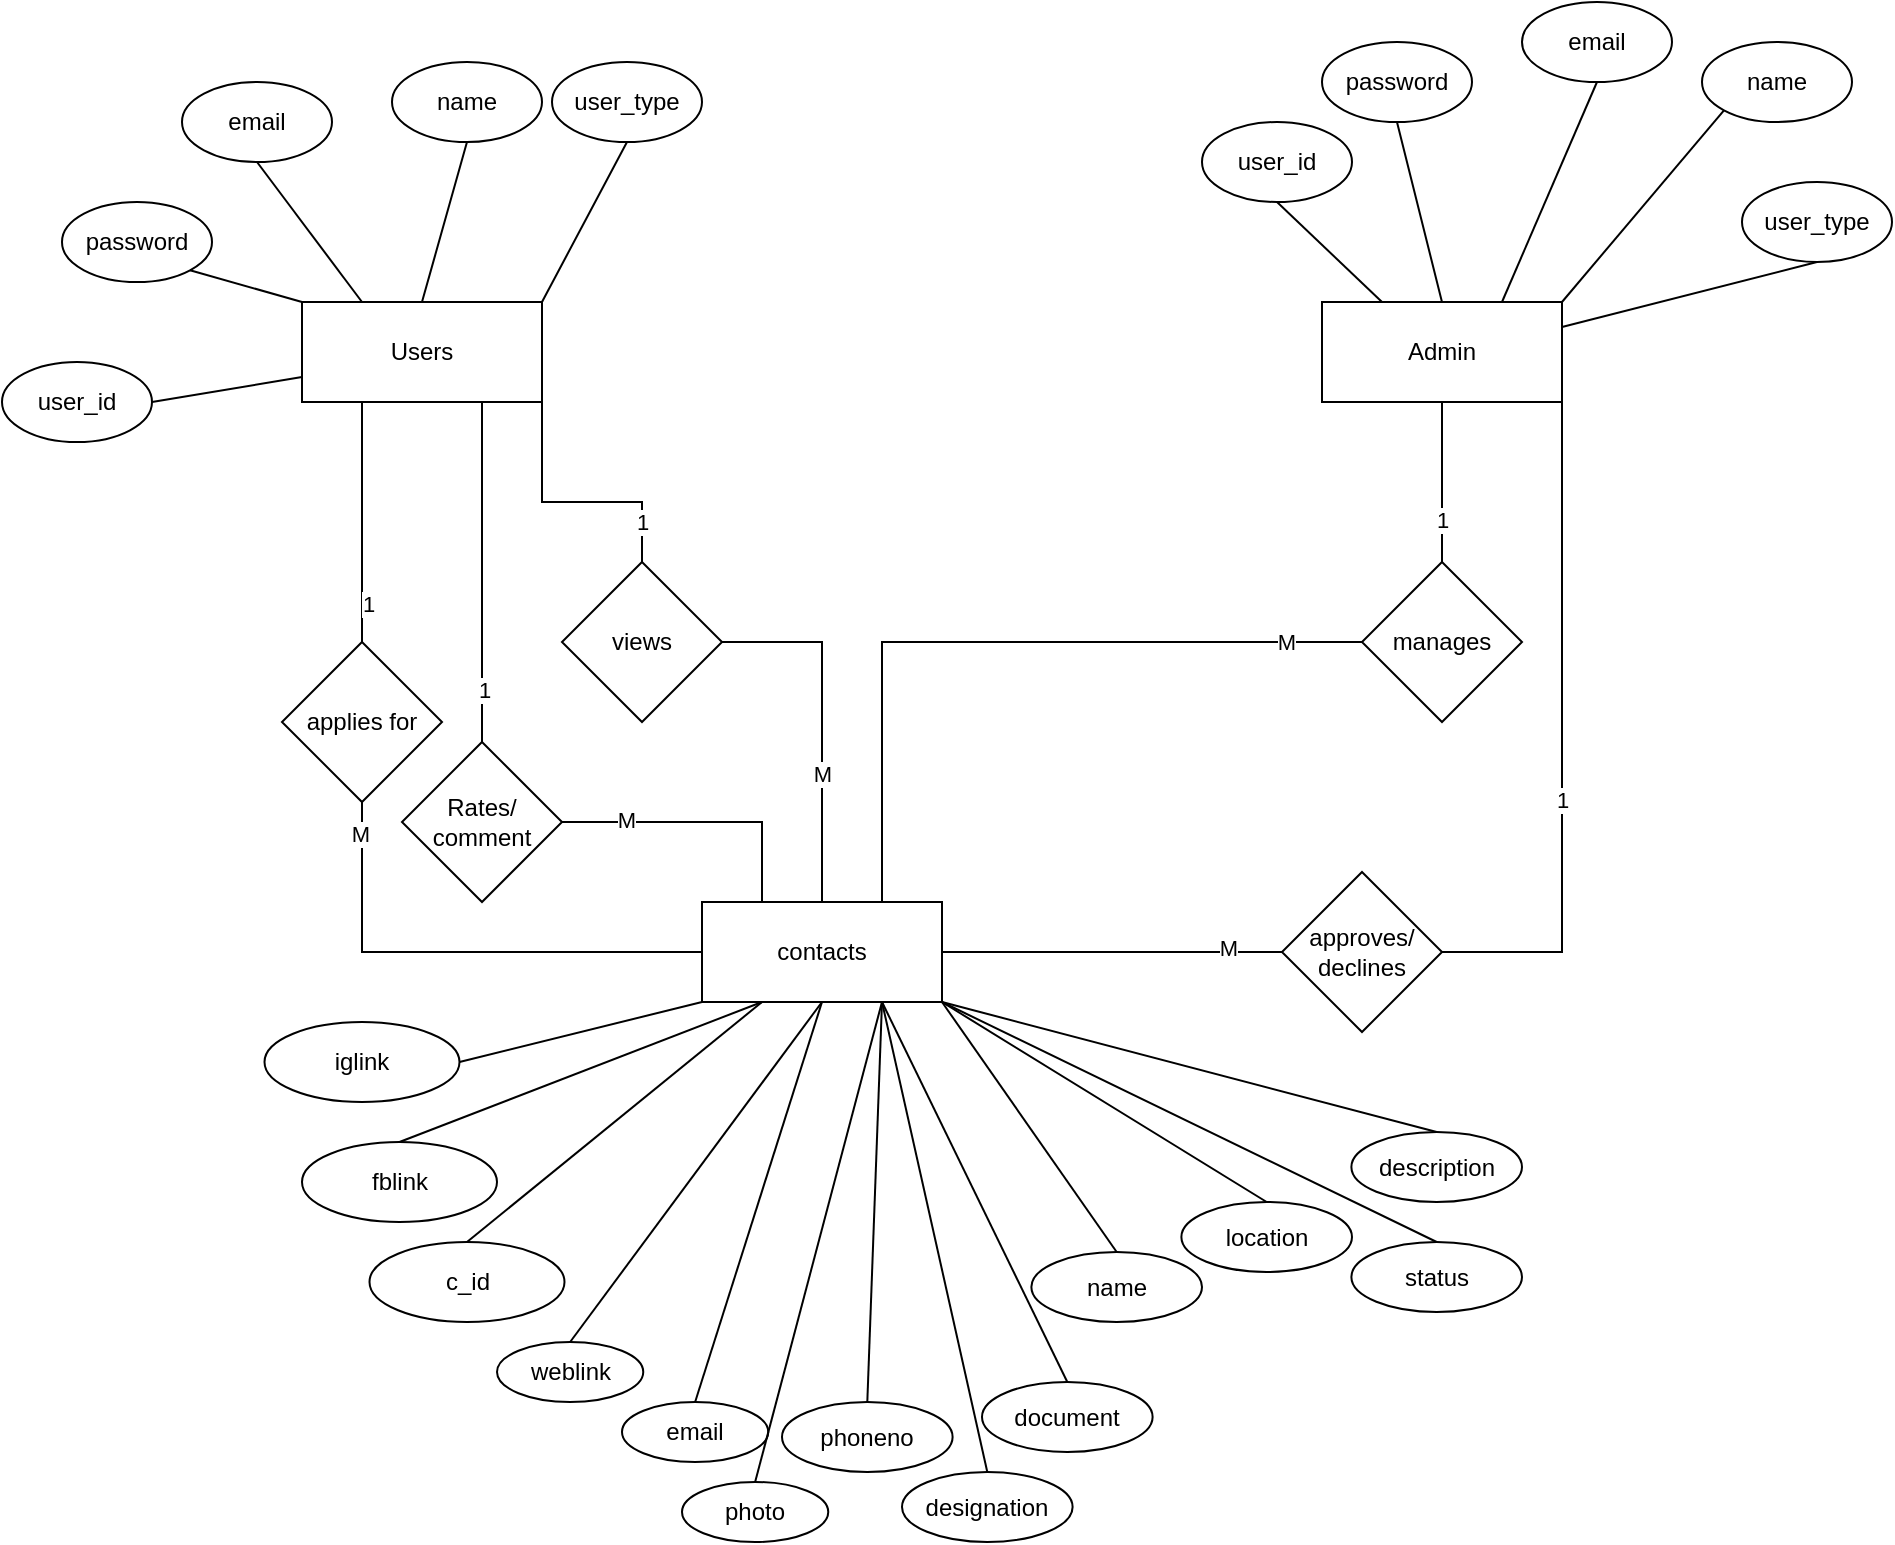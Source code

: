 <mxfile version="23.0.1" type="device">
  <diagram name="Page-1" id="yNyLFKjUvOLV2bvvHchC">
    <mxGraphModel dx="1870" dy="1074" grid="1" gridSize="10" guides="1" tooltips="1" connect="1" arrows="1" fold="1" page="1" pageScale="1" pageWidth="850" pageHeight="1100" math="0" shadow="0">
      <root>
        <mxCell id="0" />
        <mxCell id="1" parent="0" />
        <mxCell id="tA5Uz_ItL0AC_Jkjv0OO-1" value="Users" style="rounded=0;whiteSpace=wrap;html=1;" parent="1" vertex="1">
          <mxGeometry x="-260" y="240" width="120" height="50" as="geometry" />
        </mxCell>
        <mxCell id="tA5Uz_ItL0AC_Jkjv0OO-3" value="email" style="ellipse;whiteSpace=wrap;html=1;" parent="1" vertex="1">
          <mxGeometry x="-320" y="130" width="75" height="40" as="geometry" />
        </mxCell>
        <mxCell id="tA5Uz_ItL0AC_Jkjv0OO-4" value="password" style="ellipse;whiteSpace=wrap;html=1;" parent="1" vertex="1">
          <mxGeometry x="-380" y="190" width="75" height="40" as="geometry" />
        </mxCell>
        <mxCell id="tA5Uz_ItL0AC_Jkjv0OO-5" value="user_id" style="ellipse;whiteSpace=wrap;html=1;" parent="1" vertex="1">
          <mxGeometry x="-410" y="270" width="75" height="40" as="geometry" />
        </mxCell>
        <mxCell id="tA5Uz_ItL0AC_Jkjv0OO-6" value="name" style="ellipse;whiteSpace=wrap;html=1;" parent="1" vertex="1">
          <mxGeometry x="-215" y="120" width="75" height="40" as="geometry" />
        </mxCell>
        <mxCell id="tA5Uz_ItL0AC_Jkjv0OO-14" value="" style="endArrow=none;html=1;rounded=0;entryX=0.5;entryY=1;entryDx=0;entryDy=0;exitX=0.25;exitY=0;exitDx=0;exitDy=0;" parent="1" source="tA5Uz_ItL0AC_Jkjv0OO-1" target="tA5Uz_ItL0AC_Jkjv0OO-3" edge="1">
          <mxGeometry width="50" height="50" relative="1" as="geometry">
            <mxPoint x="-174" y="156" as="sourcePoint" />
            <mxPoint x="-212" y="110" as="targetPoint" />
          </mxGeometry>
        </mxCell>
        <mxCell id="tA5Uz_ItL0AC_Jkjv0OO-15" value="" style="endArrow=none;html=1;rounded=0;entryX=1;entryY=1;entryDx=0;entryDy=0;exitX=0;exitY=0;exitDx=0;exitDy=0;" parent="1" source="tA5Uz_ItL0AC_Jkjv0OO-1" target="tA5Uz_ItL0AC_Jkjv0OO-4" edge="1">
          <mxGeometry width="50" height="50" relative="1" as="geometry">
            <mxPoint x="-164" y="166" as="sourcePoint" />
            <mxPoint x="-202" y="120" as="targetPoint" />
          </mxGeometry>
        </mxCell>
        <mxCell id="tA5Uz_ItL0AC_Jkjv0OO-16" value="" style="endArrow=none;html=1;rounded=0;entryX=1;entryY=0.5;entryDx=0;entryDy=0;exitX=0;exitY=0.75;exitDx=0;exitDy=0;" parent="1" source="tA5Uz_ItL0AC_Jkjv0OO-1" target="tA5Uz_ItL0AC_Jkjv0OO-5" edge="1">
          <mxGeometry width="50" height="50" relative="1" as="geometry">
            <mxPoint x="-154" y="176" as="sourcePoint" />
            <mxPoint x="-192" y="130" as="targetPoint" />
          </mxGeometry>
        </mxCell>
        <mxCell id="tA5Uz_ItL0AC_Jkjv0OO-18" value="" style="endArrow=none;html=1;rounded=0;entryX=0.5;entryY=1;entryDx=0;entryDy=0;exitX=0.5;exitY=0;exitDx=0;exitDy=0;" parent="1" source="tA5Uz_ItL0AC_Jkjv0OO-1" target="tA5Uz_ItL0AC_Jkjv0OO-6" edge="1">
          <mxGeometry width="50" height="50" relative="1" as="geometry">
            <mxPoint x="-144" y="186" as="sourcePoint" />
            <mxPoint x="-182" y="140" as="targetPoint" />
          </mxGeometry>
        </mxCell>
        <mxCell id="tA5Uz_ItL0AC_Jkjv0OO-20" value="Admin" style="rounded=0;whiteSpace=wrap;html=1;" parent="1" vertex="1">
          <mxGeometry x="250" y="240" width="120" height="50" as="geometry" />
        </mxCell>
        <mxCell id="tA5Uz_ItL0AC_Jkjv0OO-21" value="email" style="ellipse;whiteSpace=wrap;html=1;" parent="1" vertex="1">
          <mxGeometry x="350" y="90" width="75" height="40" as="geometry" />
        </mxCell>
        <mxCell id="tA5Uz_ItL0AC_Jkjv0OO-22" value="password" style="ellipse;whiteSpace=wrap;html=1;" parent="1" vertex="1">
          <mxGeometry x="250" y="110" width="75" height="40" as="geometry" />
        </mxCell>
        <mxCell id="tA5Uz_ItL0AC_Jkjv0OO-23" value="user_id" style="ellipse;whiteSpace=wrap;html=1;" parent="1" vertex="1">
          <mxGeometry x="190" y="150" width="75" height="40" as="geometry" />
        </mxCell>
        <mxCell id="tA5Uz_ItL0AC_Jkjv0OO-24" value="name" style="ellipse;whiteSpace=wrap;html=1;" parent="1" vertex="1">
          <mxGeometry x="440" y="110" width="75" height="40" as="geometry" />
        </mxCell>
        <mxCell id="tA5Uz_ItL0AC_Jkjv0OO-25" value="" style="endArrow=none;html=1;rounded=0;entryX=0.5;entryY=1;entryDx=0;entryDy=0;exitX=0.75;exitY=0;exitDx=0;exitDy=0;" parent="1" source="tA5Uz_ItL0AC_Jkjv0OO-20" target="tA5Uz_ItL0AC_Jkjv0OO-21" edge="1">
          <mxGeometry width="50" height="50" relative="1" as="geometry">
            <mxPoint x="336" y="136" as="sourcePoint" />
            <mxPoint x="298" y="90" as="targetPoint" />
          </mxGeometry>
        </mxCell>
        <mxCell id="tA5Uz_ItL0AC_Jkjv0OO-26" value="" style="endArrow=none;html=1;rounded=0;entryX=0.5;entryY=1;entryDx=0;entryDy=0;exitX=0.5;exitY=0;exitDx=0;exitDy=0;" parent="1" source="tA5Uz_ItL0AC_Jkjv0OO-20" target="tA5Uz_ItL0AC_Jkjv0OO-22" edge="1">
          <mxGeometry width="50" height="50" relative="1" as="geometry">
            <mxPoint x="346" y="146" as="sourcePoint" />
            <mxPoint x="308" y="100" as="targetPoint" />
          </mxGeometry>
        </mxCell>
        <mxCell id="tA5Uz_ItL0AC_Jkjv0OO-27" value="" style="endArrow=none;html=1;rounded=0;exitX=0.25;exitY=0;exitDx=0;exitDy=0;entryX=0.5;entryY=1;entryDx=0;entryDy=0;" parent="1" source="tA5Uz_ItL0AC_Jkjv0OO-20" target="tA5Uz_ItL0AC_Jkjv0OO-23" edge="1">
          <mxGeometry width="50" height="50" relative="1" as="geometry">
            <mxPoint x="250" y="257" as="sourcePoint" />
            <mxPoint x="270" y="180" as="targetPoint" />
          </mxGeometry>
        </mxCell>
        <mxCell id="tA5Uz_ItL0AC_Jkjv0OO-28" value="" style="endArrow=none;html=1;rounded=0;entryX=0;entryY=1;entryDx=0;entryDy=0;exitX=1;exitY=0;exitDx=0;exitDy=0;" parent="1" source="tA5Uz_ItL0AC_Jkjv0OO-20" target="tA5Uz_ItL0AC_Jkjv0OO-24" edge="1">
          <mxGeometry width="50" height="50" relative="1" as="geometry">
            <mxPoint x="366" y="166" as="sourcePoint" />
            <mxPoint x="328" y="120" as="targetPoint" />
          </mxGeometry>
        </mxCell>
        <mxCell id="tA5Uz_ItL0AC_Jkjv0OO-46" value="manages" style="rhombus;whiteSpace=wrap;html=1;" parent="1" vertex="1">
          <mxGeometry x="270" y="370" width="80" height="80" as="geometry" />
        </mxCell>
        <mxCell id="tA5Uz_ItL0AC_Jkjv0OO-47" value="" style="endArrow=none;html=1;rounded=0;entryX=0.5;entryY=0;entryDx=0;entryDy=0;exitX=0.5;exitY=1;exitDx=0;exitDy=0;" parent="1" source="tA5Uz_ItL0AC_Jkjv0OO-20" target="tA5Uz_ItL0AC_Jkjv0OO-46" edge="1">
          <mxGeometry width="50" height="50" relative="1" as="geometry">
            <mxPoint x="260" y="275" as="sourcePoint" />
            <mxPoint x="70" y="275" as="targetPoint" />
          </mxGeometry>
        </mxCell>
        <mxCell id="_jzDKBRbg1718fUS8csa-8" value="1" style="edgeLabel;html=1;align=center;verticalAlign=middle;resizable=0;points=[];" vertex="1" connectable="0" parent="tA5Uz_ItL0AC_Jkjv0OO-47">
          <mxGeometry x="0.461" relative="1" as="geometry">
            <mxPoint as="offset" />
          </mxGeometry>
        </mxCell>
        <mxCell id="tA5Uz_ItL0AC_Jkjv0OO-48" value="views" style="rhombus;whiteSpace=wrap;html=1;" parent="1" vertex="1">
          <mxGeometry x="-130" y="370" width="80" height="80" as="geometry" />
        </mxCell>
        <mxCell id="tA5Uz_ItL0AC_Jkjv0OO-50" value="" style="endArrow=none;html=1;rounded=0;entryX=1;entryY=1;entryDx=0;entryDy=0;exitX=0.5;exitY=0;exitDx=0;exitDy=0;" parent="1" source="tA5Uz_ItL0AC_Jkjv0OO-48" target="tA5Uz_ItL0AC_Jkjv0OO-1" edge="1">
          <mxGeometry width="50" height="50" relative="1" as="geometry">
            <mxPoint x="-90" y="340" as="sourcePoint" />
            <mxPoint x="-130" y="290" as="targetPoint" />
            <Array as="points">
              <mxPoint x="-90" y="340" />
              <mxPoint x="-140" y="340" />
            </Array>
          </mxGeometry>
        </mxCell>
        <mxCell id="_jzDKBRbg1718fUS8csa-32" value="1" style="edgeLabel;html=1;align=center;verticalAlign=middle;resizable=0;points=[];" vertex="1" connectable="0" parent="tA5Uz_ItL0AC_Jkjv0OO-50">
          <mxGeometry x="-0.692" relative="1" as="geometry">
            <mxPoint as="offset" />
          </mxGeometry>
        </mxCell>
        <mxCell id="tA5Uz_ItL0AC_Jkjv0OO-51" value="contacts" style="rounded=0;whiteSpace=wrap;html=1;" parent="1" vertex="1">
          <mxGeometry x="-60" y="540" width="120" height="50" as="geometry" />
        </mxCell>
        <mxCell id="tA5Uz_ItL0AC_Jkjv0OO-53" value="" style="endArrow=none;html=1;rounded=0;exitX=0.5;exitY=0;exitDx=0;exitDy=0;entryX=1;entryY=0.5;entryDx=0;entryDy=0;" parent="1" source="tA5Uz_ItL0AC_Jkjv0OO-51" target="tA5Uz_ItL0AC_Jkjv0OO-48" edge="1">
          <mxGeometry width="50" height="50" relative="1" as="geometry">
            <mxPoint x="70" y="409.63" as="sourcePoint" />
            <mxPoint x="-30" y="420" as="targetPoint" />
            <Array as="points">
              <mxPoint y="410" />
            </Array>
          </mxGeometry>
        </mxCell>
        <mxCell id="_jzDKBRbg1718fUS8csa-33" value="M" style="edgeLabel;html=1;align=center;verticalAlign=middle;resizable=0;points=[];" vertex="1" connectable="0" parent="tA5Uz_ItL0AC_Jkjv0OO-53">
          <mxGeometry x="-0.283" relative="1" as="geometry">
            <mxPoint as="offset" />
          </mxGeometry>
        </mxCell>
        <mxCell id="tA5Uz_ItL0AC_Jkjv0OO-54" value="" style="endArrow=none;html=1;rounded=0;exitX=0;exitY=0.5;exitDx=0;exitDy=0;entryX=0.75;entryY=0;entryDx=0;entryDy=0;" parent="1" source="tA5Uz_ItL0AC_Jkjv0OO-46" target="tA5Uz_ItL0AC_Jkjv0OO-51" edge="1">
          <mxGeometry width="50" height="50" relative="1" as="geometry">
            <mxPoint x="240" y="409.38" as="sourcePoint" />
            <mxPoint x="40" y="410" as="targetPoint" />
            <Array as="points">
              <mxPoint x="30" y="410" />
            </Array>
          </mxGeometry>
        </mxCell>
        <mxCell id="_jzDKBRbg1718fUS8csa-9" value="M" style="edgeLabel;html=1;align=center;verticalAlign=middle;resizable=0;points=[];" vertex="1" connectable="0" parent="tA5Uz_ItL0AC_Jkjv0OO-54">
          <mxGeometry x="-0.792" relative="1" as="geometry">
            <mxPoint as="offset" />
          </mxGeometry>
        </mxCell>
        <mxCell id="tA5Uz_ItL0AC_Jkjv0OO-56" value="" style="endArrow=none;html=1;rounded=0;entryX=0.25;entryY=1;entryDx=0;entryDy=0;exitX=0.5;exitY=0;exitDx=0;exitDy=0;" parent="1" source="_jzDKBRbg1718fUS8csa-11" target="tA5Uz_ItL0AC_Jkjv0OO-51" edge="1">
          <mxGeometry width="50" height="50" relative="1" as="geometry">
            <mxPoint y="720" as="sourcePoint" />
            <mxPoint x="-50" y="610" as="targetPoint" />
          </mxGeometry>
        </mxCell>
        <mxCell id="tA5Uz_ItL0AC_Jkjv0OO-64" value="" style="endArrow=none;html=1;rounded=0;exitX=1;exitY=1;exitDx=0;exitDy=0;entryX=1;entryY=0.5;entryDx=0;entryDy=0;" parent="1" source="tA5Uz_ItL0AC_Jkjv0OO-20" target="tA5Uz_ItL0AC_Jkjv0OO-69" edge="1">
          <mxGeometry width="50" height="50" relative="1" as="geometry">
            <mxPoint x="370" y="305" as="sourcePoint" />
            <mxPoint x="370" y="560" as="targetPoint" />
            <Array as="points">
              <mxPoint x="370" y="565" />
            </Array>
          </mxGeometry>
        </mxCell>
        <mxCell id="_jzDKBRbg1718fUS8csa-27" value="1" style="edgeLabel;html=1;align=center;verticalAlign=middle;resizable=0;points=[];" vertex="1" connectable="0" parent="tA5Uz_ItL0AC_Jkjv0OO-64">
          <mxGeometry x="0.188" relative="1" as="geometry">
            <mxPoint as="offset" />
          </mxGeometry>
        </mxCell>
        <mxCell id="tA5Uz_ItL0AC_Jkjv0OO-65" value="applies for" style="rhombus;whiteSpace=wrap;html=1;" parent="1" vertex="1">
          <mxGeometry x="-270" y="410" width="80" height="80" as="geometry" />
        </mxCell>
        <mxCell id="tA5Uz_ItL0AC_Jkjv0OO-66" value="" style="endArrow=none;html=1;rounded=0;entryX=0.25;entryY=1;entryDx=0;entryDy=0;exitX=0.5;exitY=0;exitDx=0;exitDy=0;" parent="1" source="tA5Uz_ItL0AC_Jkjv0OO-65" target="tA5Uz_ItL0AC_Jkjv0OO-1" edge="1">
          <mxGeometry width="50" height="50" relative="1" as="geometry">
            <mxPoint x="-230" y="400" as="sourcePoint" />
            <mxPoint x="-230" y="310" as="targetPoint" />
          </mxGeometry>
        </mxCell>
        <mxCell id="_jzDKBRbg1718fUS8csa-7" value="1" style="edgeLabel;html=1;align=center;verticalAlign=middle;resizable=0;points=[];" vertex="1" connectable="0" parent="tA5Uz_ItL0AC_Jkjv0OO-66">
          <mxGeometry x="-0.674" y="-3" relative="1" as="geometry">
            <mxPoint as="offset" />
          </mxGeometry>
        </mxCell>
        <mxCell id="tA5Uz_ItL0AC_Jkjv0OO-68" value="" style="endArrow=none;html=1;rounded=0;entryX=0.5;entryY=1;entryDx=0;entryDy=0;exitX=0;exitY=0.5;exitDx=0;exitDy=0;" parent="1" source="tA5Uz_ItL0AC_Jkjv0OO-51" target="tA5Uz_ItL0AC_Jkjv0OO-65" edge="1">
          <mxGeometry width="50" height="50" relative="1" as="geometry">
            <mxPoint x="-230" y="570" as="sourcePoint" />
            <mxPoint x="-220" y="300" as="targetPoint" />
            <Array as="points">
              <mxPoint x="-230" y="565" />
            </Array>
          </mxGeometry>
        </mxCell>
        <mxCell id="_jzDKBRbg1718fUS8csa-6" value="M" style="edgeLabel;html=1;align=center;verticalAlign=middle;resizable=0;points=[];" vertex="1" connectable="0" parent="tA5Uz_ItL0AC_Jkjv0OO-68">
          <mxGeometry x="0.875" y="1" relative="1" as="geometry">
            <mxPoint as="offset" />
          </mxGeometry>
        </mxCell>
        <mxCell id="tA5Uz_ItL0AC_Jkjv0OO-69" value="approves/&lt;br&gt;declines" style="rhombus;whiteSpace=wrap;html=1;" parent="1" vertex="1">
          <mxGeometry x="230" y="525" width="80" height="80" as="geometry" />
        </mxCell>
        <mxCell id="tA5Uz_ItL0AC_Jkjv0OO-70" value="" style="endArrow=none;html=1;rounded=0;entryX=1;entryY=0.5;entryDx=0;entryDy=0;exitX=0;exitY=0.5;exitDx=0;exitDy=0;" parent="1" source="tA5Uz_ItL0AC_Jkjv0OO-69" target="tA5Uz_ItL0AC_Jkjv0OO-51" edge="1">
          <mxGeometry width="50" height="50" relative="1" as="geometry">
            <mxPoint x="250" y="580" as="sourcePoint" />
            <mxPoint x="60" y="580" as="targetPoint" />
          </mxGeometry>
        </mxCell>
        <mxCell id="_jzDKBRbg1718fUS8csa-28" value="M" style="edgeLabel;html=1;align=center;verticalAlign=middle;resizable=0;points=[];" vertex="1" connectable="0" parent="tA5Uz_ItL0AC_Jkjv0OO-70">
          <mxGeometry x="-0.683" y="-2" relative="1" as="geometry">
            <mxPoint as="offset" />
          </mxGeometry>
        </mxCell>
        <mxCell id="tA5Uz_ItL0AC_Jkjv0OO-71" value="Rates/&lt;br&gt;comment" style="rhombus;whiteSpace=wrap;html=1;" parent="1" vertex="1">
          <mxGeometry x="-210" y="460" width="80" height="80" as="geometry" />
        </mxCell>
        <mxCell id="tA5Uz_ItL0AC_Jkjv0OO-73" value="" style="endArrow=none;html=1;rounded=0;entryX=0.75;entryY=1;entryDx=0;entryDy=0;exitX=0.5;exitY=0;exitDx=0;exitDy=0;" parent="1" source="tA5Uz_ItL0AC_Jkjv0OO-71" target="tA5Uz_ItL0AC_Jkjv0OO-1" edge="1">
          <mxGeometry width="50" height="50" relative="1" as="geometry">
            <mxPoint x="-220" y="420" as="sourcePoint" />
            <mxPoint x="-220" y="300" as="targetPoint" />
          </mxGeometry>
        </mxCell>
        <mxCell id="_jzDKBRbg1718fUS8csa-30" value="1" style="edgeLabel;html=1;align=center;verticalAlign=middle;resizable=0;points=[];" vertex="1" connectable="0" parent="tA5Uz_ItL0AC_Jkjv0OO-73">
          <mxGeometry x="-0.691" y="-1" relative="1" as="geometry">
            <mxPoint as="offset" />
          </mxGeometry>
        </mxCell>
        <mxCell id="tA5Uz_ItL0AC_Jkjv0OO-74" value="" style="endArrow=none;html=1;rounded=0;entryX=1;entryY=0.5;entryDx=0;entryDy=0;exitX=0.25;exitY=0;exitDx=0;exitDy=0;" parent="1" source="tA5Uz_ItL0AC_Jkjv0OO-51" target="tA5Uz_ItL0AC_Jkjv0OO-71" edge="1">
          <mxGeometry width="50" height="50" relative="1" as="geometry">
            <mxPoint x="-40" y="530" as="sourcePoint" />
            <mxPoint x="-220" y="500" as="targetPoint" />
            <Array as="points">
              <mxPoint x="-30" y="500" />
            </Array>
          </mxGeometry>
        </mxCell>
        <mxCell id="_jzDKBRbg1718fUS8csa-31" value="M" style="edgeLabel;html=1;align=center;verticalAlign=middle;resizable=0;points=[];" vertex="1" connectable="0" parent="tA5Uz_ItL0AC_Jkjv0OO-74">
          <mxGeometry x="0.541" y="-1" relative="1" as="geometry">
            <mxPoint as="offset" />
          </mxGeometry>
        </mxCell>
        <mxCell id="tA5Uz_ItL0AC_Jkjv0OO-82" value="iglink" style="ellipse;whiteSpace=wrap;html=1;" parent="1" vertex="1">
          <mxGeometry x="-278.75" y="600" width="97.5" height="40" as="geometry" />
        </mxCell>
        <mxCell id="tA5Uz_ItL0AC_Jkjv0OO-83" value="fblink" style="ellipse;whiteSpace=wrap;html=1;" parent="1" vertex="1">
          <mxGeometry x="-260" y="660" width="97.5" height="40" as="geometry" />
        </mxCell>
        <mxCell id="tA5Uz_ItL0AC_Jkjv0OO-84" value="email" style="ellipse;whiteSpace=wrap;html=1;" parent="1" vertex="1">
          <mxGeometry x="-100.0" y="790" width="73.13" height="30" as="geometry" />
        </mxCell>
        <mxCell id="tA5Uz_ItL0AC_Jkjv0OO-85" value="phoneno" style="ellipse;whiteSpace=wrap;html=1;" parent="1" vertex="1">
          <mxGeometry x="-20" y="790" width="85.31" height="35" as="geometry" />
        </mxCell>
        <mxCell id="tA5Uz_ItL0AC_Jkjv0OO-86" value="weblink" style="ellipse;whiteSpace=wrap;html=1;" parent="1" vertex="1">
          <mxGeometry x="-162.5" y="760" width="73.13" height="30" as="geometry" />
        </mxCell>
        <mxCell id="tA5Uz_ItL0AC_Jkjv0OO-87" value="" style="endArrow=none;html=1;rounded=0;entryX=0;entryY=1;entryDx=0;entryDy=0;exitX=1;exitY=0.5;exitDx=0;exitDy=0;" parent="1" source="tA5Uz_ItL0AC_Jkjv0OO-82" target="tA5Uz_ItL0AC_Jkjv0OO-51" edge="1">
          <mxGeometry width="50" height="50" relative="1" as="geometry">
            <mxPoint x="10" y="750" as="sourcePoint" />
            <mxPoint x="10" y="600" as="targetPoint" />
          </mxGeometry>
        </mxCell>
        <mxCell id="tA5Uz_ItL0AC_Jkjv0OO-88" value="" style="endArrow=none;html=1;rounded=0;entryX=0.25;entryY=1;entryDx=0;entryDy=0;exitX=0.5;exitY=0;exitDx=0;exitDy=0;" parent="1" source="tA5Uz_ItL0AC_Jkjv0OO-83" target="tA5Uz_ItL0AC_Jkjv0OO-51" edge="1">
          <mxGeometry width="50" height="50" relative="1" as="geometry">
            <mxPoint x="-71" y="620" as="sourcePoint" />
            <mxPoint x="-50" y="600" as="targetPoint" />
          </mxGeometry>
        </mxCell>
        <mxCell id="tA5Uz_ItL0AC_Jkjv0OO-89" value="" style="endArrow=none;html=1;rounded=0;entryX=0.5;entryY=1;entryDx=0;entryDy=0;exitX=0.5;exitY=0;exitDx=0;exitDy=0;" parent="1" source="tA5Uz_ItL0AC_Jkjv0OO-86" target="tA5Uz_ItL0AC_Jkjv0OO-51" edge="1">
          <mxGeometry width="50" height="50" relative="1" as="geometry">
            <mxPoint x="-59" y="665" as="sourcePoint" />
            <mxPoint x="-20" y="600" as="targetPoint" />
          </mxGeometry>
        </mxCell>
        <mxCell id="tA5Uz_ItL0AC_Jkjv0OO-90" value="" style="endArrow=none;html=1;rounded=0;entryX=0.5;entryY=1;entryDx=0;entryDy=0;exitX=0.5;exitY=0;exitDx=0;exitDy=0;" parent="1" source="tA5Uz_ItL0AC_Jkjv0OO-84" target="tA5Uz_ItL0AC_Jkjv0OO-51" edge="1">
          <mxGeometry width="50" height="50" relative="1" as="geometry">
            <mxPoint x="53" y="665" as="sourcePoint" />
            <mxPoint x="40" y="600" as="targetPoint" />
          </mxGeometry>
        </mxCell>
        <mxCell id="tA5Uz_ItL0AC_Jkjv0OO-91" value="" style="endArrow=none;html=1;rounded=0;entryX=0.75;entryY=1;entryDx=0;entryDy=0;exitX=0.5;exitY=0;exitDx=0;exitDy=0;" parent="1" source="tA5Uz_ItL0AC_Jkjv0OO-85" target="tA5Uz_ItL0AC_Jkjv0OO-51" edge="1">
          <mxGeometry width="50" height="50" relative="1" as="geometry">
            <mxPoint x="102" y="655" as="sourcePoint" />
            <mxPoint x="70" y="600" as="targetPoint" />
          </mxGeometry>
        </mxCell>
        <mxCell id="_jzDKBRbg1718fUS8csa-1" value="user_type" style="ellipse;whiteSpace=wrap;html=1;" vertex="1" parent="1">
          <mxGeometry x="-135" y="120" width="75" height="40" as="geometry" />
        </mxCell>
        <mxCell id="_jzDKBRbg1718fUS8csa-2" value="" style="endArrow=none;html=1;rounded=0;entryX=0.5;entryY=1;entryDx=0;entryDy=0;exitX=1;exitY=0;exitDx=0;exitDy=0;" edge="1" parent="1" source="tA5Uz_ItL0AC_Jkjv0OO-1" target="_jzDKBRbg1718fUS8csa-1">
          <mxGeometry width="50" height="50" relative="1" as="geometry">
            <mxPoint x="-190" y="250" as="sourcePoint" />
            <mxPoint x="-167" y="170" as="targetPoint" />
          </mxGeometry>
        </mxCell>
        <mxCell id="_jzDKBRbg1718fUS8csa-3" value="user_type" style="ellipse;whiteSpace=wrap;html=1;" vertex="1" parent="1">
          <mxGeometry x="460" y="180" width="75" height="40" as="geometry" />
        </mxCell>
        <mxCell id="_jzDKBRbg1718fUS8csa-4" value="" style="endArrow=none;html=1;rounded=0;entryX=0.5;entryY=1;entryDx=0;entryDy=0;exitX=1;exitY=0.25;exitDx=0;exitDy=0;" edge="1" parent="1" target="_jzDKBRbg1718fUS8csa-3" source="tA5Uz_ItL0AC_Jkjv0OO-20">
          <mxGeometry width="50" height="50" relative="1" as="geometry">
            <mxPoint x="510" y="290" as="sourcePoint" />
            <mxPoint x="483" y="220" as="targetPoint" />
          </mxGeometry>
        </mxCell>
        <mxCell id="_jzDKBRbg1718fUS8csa-11" value="c_id" style="ellipse;whiteSpace=wrap;html=1;" vertex="1" parent="1">
          <mxGeometry x="-226.25" y="710" width="97.5" height="40" as="geometry" />
        </mxCell>
        <mxCell id="_jzDKBRbg1718fUS8csa-13" value="designation" style="ellipse;whiteSpace=wrap;html=1;" vertex="1" parent="1">
          <mxGeometry x="40" y="825" width="85.31" height="35" as="geometry" />
        </mxCell>
        <mxCell id="_jzDKBRbg1718fUS8csa-14" value="" style="endArrow=none;html=1;rounded=0;entryX=0.75;entryY=1;entryDx=0;entryDy=0;exitX=0.5;exitY=0;exitDx=0;exitDy=0;" edge="1" parent="1" source="_jzDKBRbg1718fUS8csa-13" target="tA5Uz_ItL0AC_Jkjv0OO-51">
          <mxGeometry width="50" height="50" relative="1" as="geometry">
            <mxPoint x="192" y="665" as="sourcePoint" />
            <mxPoint x="120" y="600" as="targetPoint" />
          </mxGeometry>
        </mxCell>
        <mxCell id="_jzDKBRbg1718fUS8csa-15" value="name" style="ellipse;whiteSpace=wrap;html=1;" vertex="1" parent="1">
          <mxGeometry x="104.69" y="715" width="85.31" height="35" as="geometry" />
        </mxCell>
        <mxCell id="_jzDKBRbg1718fUS8csa-16" value="" style="endArrow=none;html=1;rounded=0;entryX=1;entryY=1;entryDx=0;entryDy=0;exitX=0.5;exitY=0;exitDx=0;exitDy=0;" edge="1" parent="1" source="_jzDKBRbg1718fUS8csa-15" target="tA5Uz_ItL0AC_Jkjv0OO-51">
          <mxGeometry width="50" height="50" relative="1" as="geometry">
            <mxPoint x="282" y="655" as="sourcePoint" />
            <mxPoint x="120" y="580" as="targetPoint" />
          </mxGeometry>
        </mxCell>
        <mxCell id="_jzDKBRbg1718fUS8csa-17" value="location" style="ellipse;whiteSpace=wrap;html=1;" vertex="1" parent="1">
          <mxGeometry x="179.69" y="690" width="85.31" height="35" as="geometry" />
        </mxCell>
        <mxCell id="_jzDKBRbg1718fUS8csa-18" value="" style="endArrow=none;html=1;rounded=0;entryX=1;entryY=1;entryDx=0;entryDy=0;exitX=0.5;exitY=0;exitDx=0;exitDy=0;" edge="1" parent="1" source="_jzDKBRbg1718fUS8csa-17" target="tA5Uz_ItL0AC_Jkjv0OO-51">
          <mxGeometry width="50" height="50" relative="1" as="geometry">
            <mxPoint x="354.5" y="615" as="sourcePoint" />
            <mxPoint x="132.5" y="550" as="targetPoint" />
          </mxGeometry>
        </mxCell>
        <mxCell id="_jzDKBRbg1718fUS8csa-19" value="description" style="ellipse;whiteSpace=wrap;html=1;" vertex="1" parent="1">
          <mxGeometry x="264.69" y="655" width="85.31" height="35" as="geometry" />
        </mxCell>
        <mxCell id="_jzDKBRbg1718fUS8csa-20" value="" style="endArrow=none;html=1;rounded=0;entryX=1;entryY=1;entryDx=0;entryDy=0;exitX=0.5;exitY=0;exitDx=0;exitDy=0;" edge="1" parent="1" source="_jzDKBRbg1718fUS8csa-19" target="tA5Uz_ItL0AC_Jkjv0OO-51">
          <mxGeometry width="50" height="50" relative="1" as="geometry">
            <mxPoint x="394.5" y="565" as="sourcePoint" />
            <mxPoint x="100" y="540" as="targetPoint" />
          </mxGeometry>
        </mxCell>
        <mxCell id="_jzDKBRbg1718fUS8csa-22" value="photo" style="ellipse;whiteSpace=wrap;html=1;" vertex="1" parent="1">
          <mxGeometry x="-70.0" y="830" width="73.13" height="30" as="geometry" />
        </mxCell>
        <mxCell id="_jzDKBRbg1718fUS8csa-23" value="" style="endArrow=none;html=1;rounded=0;entryX=0.75;entryY=1;entryDx=0;entryDy=0;exitX=0.5;exitY=0;exitDx=0;exitDy=0;" edge="1" parent="1" source="_jzDKBRbg1718fUS8csa-22" target="tA5Uz_ItL0AC_Jkjv0OO-51">
          <mxGeometry width="50" height="50" relative="1" as="geometry">
            <mxPoint x="83" y="730" as="sourcePoint" />
            <mxPoint x="30" y="655" as="targetPoint" />
          </mxGeometry>
        </mxCell>
        <mxCell id="_jzDKBRbg1718fUS8csa-24" value="document" style="ellipse;whiteSpace=wrap;html=1;" vertex="1" parent="1">
          <mxGeometry x="80" y="780" width="85.31" height="35" as="geometry" />
        </mxCell>
        <mxCell id="_jzDKBRbg1718fUS8csa-25" value="" style="endArrow=none;html=1;rounded=0;entryX=0.75;entryY=1;entryDx=0;entryDy=0;exitX=0.5;exitY=0;exitDx=0;exitDy=0;" edge="1" parent="1" source="_jzDKBRbg1718fUS8csa-24" target="tA5Uz_ItL0AC_Jkjv0OO-51">
          <mxGeometry width="50" height="50" relative="1" as="geometry">
            <mxPoint x="304.35" y="730" as="sourcePoint" />
            <mxPoint x="82.35" y="665" as="targetPoint" />
          </mxGeometry>
        </mxCell>
        <mxCell id="_jzDKBRbg1718fUS8csa-35" value="status" style="ellipse;whiteSpace=wrap;html=1;" vertex="1" parent="1">
          <mxGeometry x="264.69" y="710" width="85.31" height="35" as="geometry" />
        </mxCell>
        <mxCell id="_jzDKBRbg1718fUS8csa-36" value="" style="endArrow=none;html=1;rounded=0;exitX=0.5;exitY=0;exitDx=0;exitDy=0;entryX=1;entryY=1;entryDx=0;entryDy=0;" edge="1" parent="1" source="_jzDKBRbg1718fUS8csa-35" target="tA5Uz_ItL0AC_Jkjv0OO-51">
          <mxGeometry width="50" height="50" relative="1" as="geometry">
            <mxPoint x="414.5" y="605" as="sourcePoint" />
            <mxPoint x="200" y="590" as="targetPoint" />
          </mxGeometry>
        </mxCell>
      </root>
    </mxGraphModel>
  </diagram>
</mxfile>
